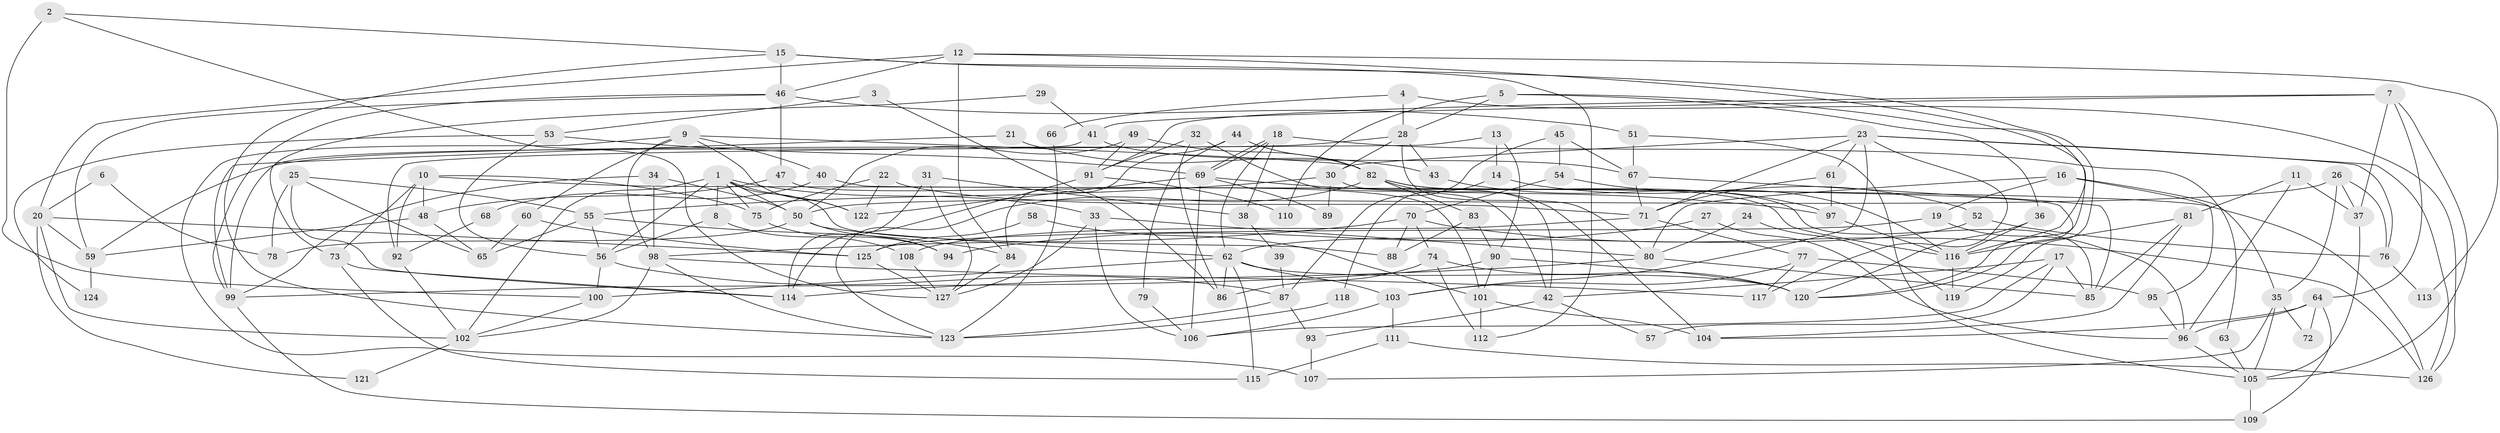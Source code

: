 // coarse degree distribution, {6: 0.19101123595505617, 5: 0.16853932584269662, 4: 0.20224719101123595, 3: 0.20224719101123595, 2: 0.0898876404494382, 7: 0.06741573033707865, 1: 0.011235955056179775, 8: 0.0449438202247191, 9: 0.02247191011235955}
// Generated by graph-tools (version 1.1) at 2025/37/03/04/25 23:37:11]
// undirected, 127 vertices, 254 edges
graph export_dot {
  node [color=gray90,style=filled];
  1;
  2;
  3;
  4;
  5;
  6;
  7;
  8;
  9;
  10;
  11;
  12;
  13;
  14;
  15;
  16;
  17;
  18;
  19;
  20;
  21;
  22;
  23;
  24;
  25;
  26;
  27;
  28;
  29;
  30;
  31;
  32;
  33;
  34;
  35;
  36;
  37;
  38;
  39;
  40;
  41;
  42;
  43;
  44;
  45;
  46;
  47;
  48;
  49;
  50;
  51;
  52;
  53;
  54;
  55;
  56;
  57;
  58;
  59;
  60;
  61;
  62;
  63;
  64;
  65;
  66;
  67;
  68;
  69;
  70;
  71;
  72;
  73;
  74;
  75;
  76;
  77;
  78;
  79;
  80;
  81;
  82;
  83;
  84;
  85;
  86;
  87;
  88;
  89;
  90;
  91;
  92;
  93;
  94;
  95;
  96;
  97;
  98;
  99;
  100;
  101;
  102;
  103;
  104;
  105;
  106;
  107;
  108;
  109;
  110;
  111;
  112;
  113;
  114;
  115;
  116;
  117;
  118;
  119;
  120;
  121;
  122;
  123;
  124;
  125;
  126;
  127;
  1 -- 50;
  1 -- 102;
  1 -- 8;
  1 -- 33;
  1 -- 56;
  1 -- 75;
  1 -- 88;
  1 -- 122;
  2 -- 127;
  2 -- 100;
  2 -- 15;
  3 -- 53;
  3 -- 86;
  4 -- 126;
  4 -- 28;
  4 -- 66;
  5 -- 120;
  5 -- 28;
  5 -- 36;
  5 -- 110;
  6 -- 20;
  6 -- 78;
  7 -- 91;
  7 -- 37;
  7 -- 41;
  7 -- 64;
  7 -- 105;
  8 -- 56;
  8 -- 108;
  9 -- 122;
  9 -- 82;
  9 -- 40;
  9 -- 60;
  9 -- 98;
  9 -- 107;
  10 -- 126;
  10 -- 75;
  10 -- 48;
  10 -- 73;
  10 -- 92;
  11 -- 81;
  11 -- 96;
  11 -- 37;
  12 -- 116;
  12 -- 20;
  12 -- 46;
  12 -- 84;
  12 -- 113;
  13 -- 92;
  13 -- 90;
  13 -- 14;
  14 -- 52;
  14 -- 118;
  15 -- 46;
  15 -- 112;
  15 -- 119;
  15 -- 123;
  16 -- 35;
  16 -- 95;
  16 -- 19;
  16 -- 80;
  17 -- 106;
  17 -- 42;
  17 -- 57;
  17 -- 85;
  18 -- 62;
  18 -- 69;
  18 -- 69;
  18 -- 38;
  18 -- 63;
  19 -- 125;
  19 -- 96;
  20 -- 59;
  20 -- 102;
  20 -- 121;
  20 -- 125;
  21 -- 99;
  21 -- 43;
  22 -- 122;
  22 -- 71;
  22 -- 75;
  23 -- 30;
  23 -- 117;
  23 -- 61;
  23 -- 71;
  23 -- 76;
  23 -- 103;
  23 -- 126;
  24 -- 80;
  24 -- 119;
  25 -- 65;
  25 -- 55;
  25 -- 78;
  25 -- 114;
  26 -- 37;
  26 -- 35;
  26 -- 50;
  26 -- 76;
  27 -- 96;
  27 -- 94;
  28 -- 80;
  28 -- 59;
  28 -- 30;
  28 -- 43;
  29 -- 73;
  29 -- 41;
  30 -- 55;
  30 -- 42;
  30 -- 89;
  31 -- 127;
  31 -- 114;
  31 -- 38;
  32 -- 86;
  32 -- 91;
  32 -- 42;
  33 -- 80;
  33 -- 106;
  33 -- 127;
  34 -- 50;
  34 -- 99;
  34 -- 98;
  35 -- 107;
  35 -- 105;
  35 -- 72;
  36 -- 116;
  36 -- 120;
  37 -- 105;
  38 -- 39;
  39 -- 87;
  40 -- 120;
  40 -- 68;
  41 -- 67;
  41 -- 99;
  42 -- 57;
  42 -- 93;
  43 -- 97;
  44 -- 84;
  44 -- 82;
  44 -- 79;
  45 -- 54;
  45 -- 67;
  45 -- 87;
  46 -- 51;
  46 -- 47;
  46 -- 59;
  46 -- 99;
  47 -- 101;
  47 -- 48;
  48 -- 59;
  48 -- 65;
  49 -- 50;
  49 -- 82;
  49 -- 91;
  50 -- 62;
  50 -- 78;
  50 -- 94;
  51 -- 67;
  51 -- 105;
  52 -- 62;
  52 -- 76;
  53 -- 69;
  53 -- 56;
  53 -- 124;
  54 -- 116;
  54 -- 70;
  55 -- 56;
  55 -- 84;
  55 -- 65;
  56 -- 87;
  56 -- 100;
  58 -- 101;
  58 -- 125;
  59 -- 124;
  60 -- 65;
  60 -- 125;
  61 -- 71;
  61 -- 97;
  62 -- 120;
  62 -- 103;
  62 -- 86;
  62 -- 100;
  62 -- 115;
  63 -- 105;
  64 -- 109;
  64 -- 72;
  64 -- 96;
  64 -- 104;
  66 -- 123;
  67 -- 85;
  67 -- 71;
  68 -- 92;
  69 -- 97;
  69 -- 89;
  69 -- 106;
  69 -- 122;
  70 -- 98;
  70 -- 88;
  70 -- 74;
  70 -- 126;
  71 -- 108;
  71 -- 77;
  73 -- 115;
  73 -- 114;
  74 -- 120;
  74 -- 86;
  74 -- 112;
  75 -- 94;
  76 -- 113;
  77 -- 103;
  77 -- 95;
  77 -- 117;
  79 -- 106;
  80 -- 114;
  80 -- 85;
  81 -- 104;
  81 -- 85;
  81 -- 116;
  82 -- 85;
  82 -- 123;
  82 -- 83;
  82 -- 104;
  82 -- 116;
  83 -- 90;
  83 -- 88;
  84 -- 127;
  87 -- 123;
  87 -- 93;
  90 -- 101;
  90 -- 99;
  90 -- 120;
  91 -- 114;
  91 -- 110;
  92 -- 102;
  93 -- 107;
  95 -- 96;
  96 -- 105;
  97 -- 116;
  98 -- 102;
  98 -- 117;
  98 -- 123;
  99 -- 109;
  100 -- 102;
  101 -- 112;
  101 -- 104;
  102 -- 121;
  103 -- 106;
  103 -- 111;
  105 -- 109;
  108 -- 127;
  111 -- 126;
  111 -- 115;
  116 -- 119;
  118 -- 123;
  125 -- 127;
}
